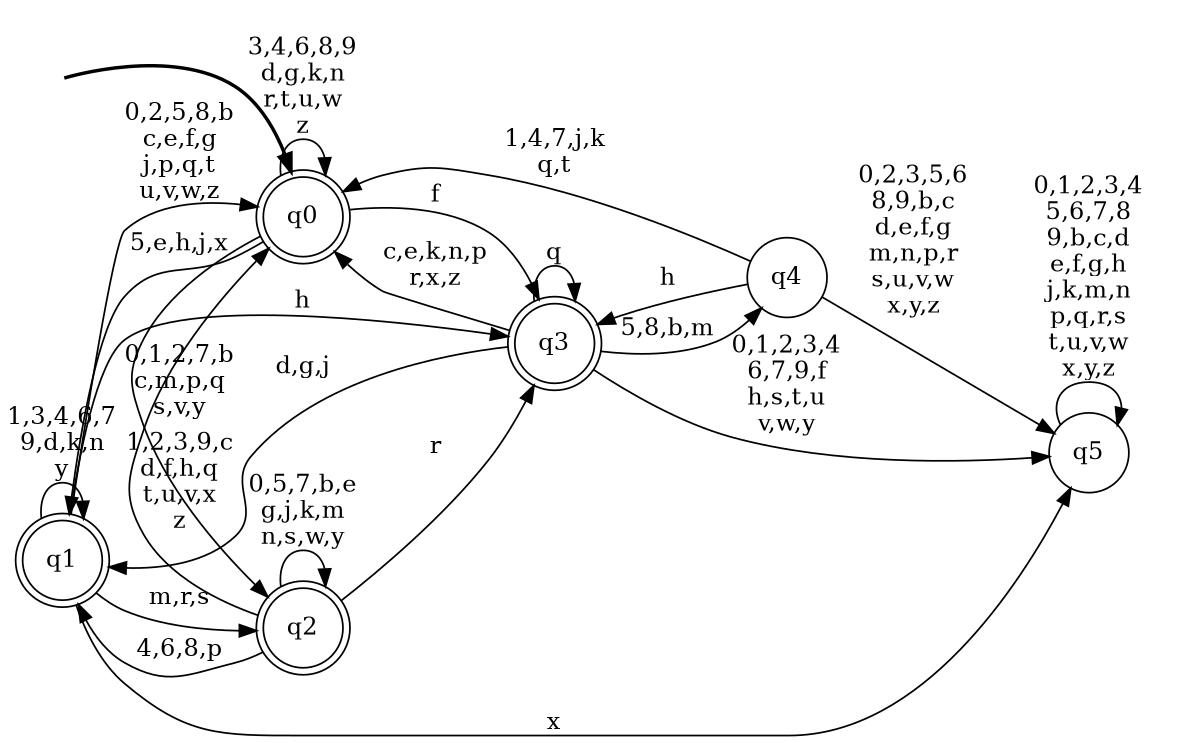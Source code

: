 digraph BlueStar {
__start0 [style = invis, shape = none, label = "", width = 0, height = 0];

rankdir=LR;
size="8,5";

s0 [style="rounded,filled", color="black", fillcolor="white" shape="doublecircle", label="q0"];
s1 [style="rounded,filled", color="black", fillcolor="white" shape="doublecircle", label="q1"];
s2 [style="rounded,filled", color="black", fillcolor="white" shape="doublecircle", label="q2"];
s3 [style="rounded,filled", color="black", fillcolor="white" shape="doublecircle", label="q3"];
s4 [style="filled", color="black", fillcolor="white" shape="circle", label="q4"];
s5 [style="filled", color="black", fillcolor="white" shape="circle", label="q5"];
subgraph cluster_main { 
	graph [pad=".75", ranksep="0.15", nodesep="0.15"];
	 style=invis; 
	__start0 -> s0 [penwidth=2];
}
s0 -> s0 [label="3,4,6,8,9\nd,g,k,n\nr,t,u,w\nz"];
s0 -> s1 [label="5,e,h,j,x"];
s0 -> s2 [label="0,1,2,7,b\nc,m,p,q\ns,v,y"];
s0 -> s3 [label="f"];
s1 -> s0 [label="0,2,5,8,b\nc,e,f,g\nj,p,q,t\nu,v,w,z"];
s1 -> s1 [label="1,3,4,6,7\n9,d,k,n\ny"];
s1 -> s2 [label="m,r,s"];
s1 -> s3 [label="h"];
s1 -> s5 [label="x"];
s2 -> s0 [label="1,2,3,9,c\nd,f,h,q\nt,u,v,x\nz"];
s2 -> s1 [label="4,6,8,p"];
s2 -> s2 [label="0,5,7,b,e\ng,j,k,m\nn,s,w,y"];
s2 -> s3 [label="r"];
s3 -> s0 [label="c,e,k,n,p\nr,x,z"];
s3 -> s1 [label="d,g,j"];
s3 -> s3 [label="q"];
s3 -> s4 [label="5,8,b,m"];
s3 -> s5 [label="0,1,2,3,4\n6,7,9,f\nh,s,t,u\nv,w,y"];
s4 -> s0 [label="1,4,7,j,k\nq,t"];
s4 -> s3 [label="h"];
s4 -> s5 [label="0,2,3,5,6\n8,9,b,c\nd,e,f,g\nm,n,p,r\ns,u,v,w\nx,y,z"];
s5 -> s5 [label="0,1,2,3,4\n5,6,7,8\n9,b,c,d\ne,f,g,h\nj,k,m,n\np,q,r,s\nt,u,v,w\nx,y,z"];

}